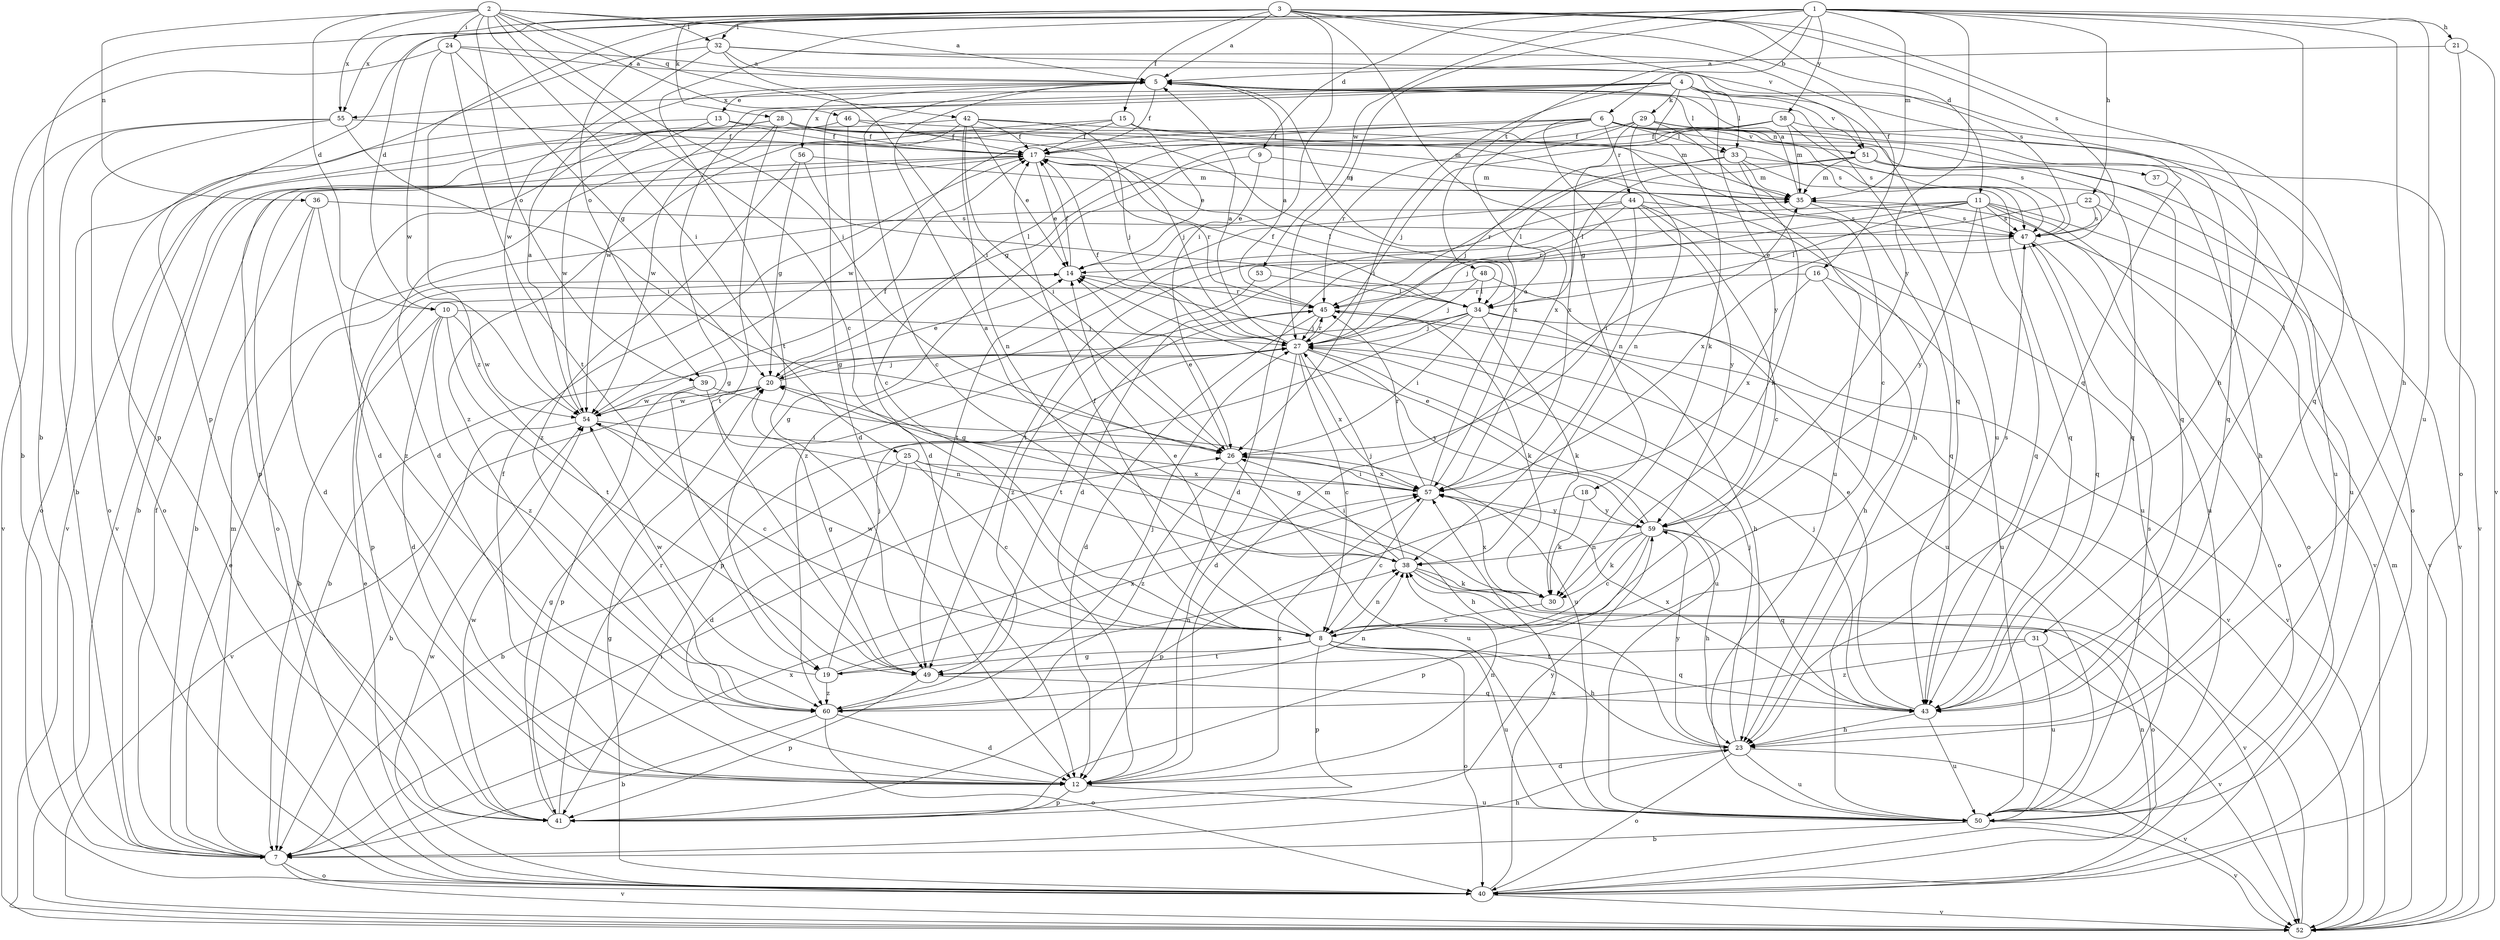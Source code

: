 strict digraph  {
	2 -> 5 [label=a];
	3 -> 5 [label=a];
	21 -> 5 [label=a];
	24 -> 5 [label=a];
	27 -> 5 [label=a];
	32 -> 5 [label=a];
	35 -> 5 [label=a];
	38 -> 5 [label=a];
	45 -> 5 [label=a];
	54 -> 5 [label=a];
	57 -> 5 [label=a];
	1 -> 6 [label=b];
	3 -> 7 [label=b];
	10 -> 7 [label=b];
	17 -> 7 [label=b];
	24 -> 7 [label=b];
	25 -> 7 [label=b];
	34 -> 7 [label=b];
	36 -> 7 [label=b];
	50 -> 7 [label=b];
	54 -> 7 [label=b];
	55 -> 7 [label=b];
	60 -> 7 [label=b];
	2 -> 8 [label=c];
	5 -> 8 [label=c];
	25 -> 8 [label=c];
	27 -> 8 [label=c];
	29 -> 8 [label=c];
	30 -> 8 [label=c];
	44 -> 8 [label=c];
	46 -> 8 [label=c];
	54 -> 8 [label=c];
	57 -> 8 [label=c];
	59 -> 8 [label=c];
	1 -> 9 [label=d];
	2 -> 10 [label=d];
	3 -> 10 [label=d];
	3 -> 11 [label=d];
	4 -> 12 [label=d];
	6 -> 12 [label=d];
	10 -> 12 [label=d];
	11 -> 12 [label=d];
	15 -> 12 [label=d];
	23 -> 12 [label=d];
	25 -> 12 [label=d];
	27 -> 12 [label=d];
	28 -> 12 [label=d];
	36 -> 12 [label=d];
	44 -> 12 [label=d];
	45 -> 12 [label=d];
	60 -> 12 [label=d];
	5 -> 13 [label=e];
	7 -> 14 [label=e];
	8 -> 14 [label=e];
	9 -> 14 [label=e];
	15 -> 14 [label=e];
	17 -> 14 [label=e];
	20 -> 14 [label=e];
	26 -> 14 [label=e];
	40 -> 14 [label=e];
	42 -> 14 [label=e];
	43 -> 14 [label=e];
	47 -> 14 [label=e];
	59 -> 14 [label=e];
	3 -> 15 [label=f];
	3 -> 16 [label=f];
	5 -> 17 [label=f];
	6 -> 17 [label=f];
	7 -> 17 [label=f];
	8 -> 17 [label=f];
	12 -> 17 [label=f];
	13 -> 17 [label=f];
	14 -> 17 [label=f];
	15 -> 17 [label=f];
	27 -> 17 [label=f];
	28 -> 17 [label=f];
	29 -> 17 [label=f];
	34 -> 17 [label=f];
	42 -> 17 [label=f];
	46 -> 17 [label=f];
	54 -> 17 [label=f];
	55 -> 17 [label=f];
	58 -> 17 [label=f];
	3 -> 18 [label=g];
	4 -> 19 [label=g];
	8 -> 19 [label=g];
	9 -> 19 [label=g];
	24 -> 20 [label=g];
	27 -> 20 [label=g];
	30 -> 20 [label=g];
	40 -> 20 [label=g];
	41 -> 20 [label=g];
	49 -> 20 [label=g];
	56 -> 20 [label=g];
	57 -> 20 [label=g];
	58 -> 20 [label=g];
	1 -> 21 [label=h];
	1 -> 22 [label=h];
	1 -> 23 [label=h];
	3 -> 23 [label=h];
	7 -> 23 [label=h];
	8 -> 23 [label=h];
	16 -> 23 [label=h];
	25 -> 23 [label=h];
	28 -> 23 [label=h];
	34 -> 23 [label=h];
	37 -> 23 [label=h];
	43 -> 23 [label=h];
	59 -> 23 [label=h];
	2 -> 24 [label=i];
	2 -> 25 [label=i];
	2 -> 26 [label=i];
	3 -> 26 [label=i];
	4 -> 26 [label=i];
	7 -> 26 [label=i];
	32 -> 26 [label=i];
	34 -> 26 [label=i];
	38 -> 26 [label=i];
	42 -> 26 [label=i];
	44 -> 26 [label=i];
	54 -> 26 [label=i];
	55 -> 26 [label=i];
	57 -> 26 [label=i];
	1 -> 27 [label=j];
	10 -> 27 [label=j];
	11 -> 27 [label=j];
	19 -> 27 [label=j];
	20 -> 27 [label=j];
	23 -> 27 [label=j];
	28 -> 27 [label=j];
	33 -> 27 [label=j];
	34 -> 27 [label=j];
	38 -> 27 [label=j];
	42 -> 27 [label=j];
	43 -> 27 [label=j];
	45 -> 27 [label=j];
	48 -> 27 [label=j];
	58 -> 27 [label=j];
	60 -> 27 [label=j];
	3 -> 28 [label=k];
	4 -> 29 [label=k];
	4 -> 30 [label=k];
	18 -> 30 [label=k];
	33 -> 30 [label=k];
	34 -> 30 [label=k];
	38 -> 30 [label=k];
	45 -> 30 [label=k];
	59 -> 30 [label=k];
	1 -> 31 [label=l];
	2 -> 32 [label=l];
	3 -> 32 [label=l];
	4 -> 33 [label=l];
	5 -> 33 [label=l];
	6 -> 33 [label=l];
	11 -> 34 [label=l];
	17 -> 34 [label=l];
	33 -> 34 [label=l];
	48 -> 34 [label=l];
	51 -> 34 [label=l];
	53 -> 34 [label=l];
	56 -> 34 [label=l];
	1 -> 35 [label=m];
	7 -> 35 [label=m];
	9 -> 35 [label=m];
	12 -> 35 [label=m];
	13 -> 35 [label=m];
	17 -> 35 [label=m];
	33 -> 35 [label=m];
	46 -> 35 [label=m];
	51 -> 35 [label=m];
	52 -> 35 [label=m];
	56 -> 35 [label=m];
	58 -> 35 [label=m];
	2 -> 36 [label=n];
	6 -> 37 [label=n];
	6 -> 38 [label=n];
	8 -> 38 [label=n];
	12 -> 38 [label=n];
	19 -> 38 [label=n];
	29 -> 38 [label=n];
	39 -> 38 [label=n];
	40 -> 38 [label=n];
	42 -> 38 [label=n];
	59 -> 38 [label=n];
	60 -> 38 [label=n];
	1 -> 39 [label=o];
	2 -> 39 [label=o];
	7 -> 40 [label=o];
	8 -> 40 [label=o];
	11 -> 40 [label=o];
	13 -> 40 [label=o];
	17 -> 40 [label=o];
	21 -> 40 [label=o];
	23 -> 40 [label=o];
	28 -> 40 [label=o];
	29 -> 40 [label=o];
	38 -> 40 [label=o];
	47 -> 40 [label=o];
	55 -> 40 [label=o];
	60 -> 40 [label=o];
	1 -> 41 [label=p];
	8 -> 41 [label=p];
	12 -> 41 [label=p];
	15 -> 41 [label=p];
	18 -> 41 [label=p];
	32 -> 41 [label=p];
	34 -> 41 [label=p];
	39 -> 41 [label=p];
	48 -> 41 [label=p];
	49 -> 41 [label=p];
	59 -> 41 [label=p];
	2 -> 42 [label=q];
	4 -> 43 [label=q];
	5 -> 43 [label=q];
	6 -> 43 [label=q];
	8 -> 43 [label=q];
	11 -> 43 [label=q];
	32 -> 43 [label=q];
	33 -> 43 [label=q];
	35 -> 43 [label=q];
	47 -> 43 [label=q];
	49 -> 43 [label=q];
	51 -> 43 [label=q];
	58 -> 43 [label=q];
	59 -> 43 [label=q];
	6 -> 44 [label=r];
	14 -> 45 [label=r];
	16 -> 45 [label=r];
	17 -> 45 [label=r];
	27 -> 45 [label=r];
	29 -> 45 [label=r];
	41 -> 45 [label=r];
	44 -> 45 [label=r];
	51 -> 45 [label=r];
	52 -> 45 [label=r];
	57 -> 45 [label=r];
	2 -> 46 [label=s];
	3 -> 47 [label=s];
	6 -> 47 [label=s];
	8 -> 47 [label=s];
	11 -> 47 [label=s];
	15 -> 47 [label=s];
	22 -> 47 [label=s];
	24 -> 47 [label=s];
	35 -> 47 [label=s];
	36 -> 47 [label=s];
	44 -> 47 [label=s];
	50 -> 47 [label=s];
	58 -> 47 [label=s];
	1 -> 48 [label=t];
	1 -> 49 [label=t];
	8 -> 49 [label=t];
	10 -> 49 [label=t];
	22 -> 49 [label=t];
	24 -> 49 [label=t];
	28 -> 49 [label=t];
	31 -> 49 [label=t];
	44 -> 49 [label=t];
	45 -> 49 [label=t];
	1 -> 50 [label=u];
	8 -> 50 [label=u];
	11 -> 50 [label=u];
	12 -> 50 [label=u];
	16 -> 50 [label=u];
	23 -> 50 [label=u];
	26 -> 50 [label=u];
	27 -> 50 [label=u];
	29 -> 50 [label=u];
	31 -> 50 [label=u];
	32 -> 50 [label=u];
	39 -> 50 [label=u];
	42 -> 50 [label=u];
	43 -> 50 [label=u];
	44 -> 50 [label=u];
	48 -> 50 [label=u];
	51 -> 50 [label=u];
	3 -> 51 [label=v];
	4 -> 51 [label=v];
	6 -> 51 [label=v];
	7 -> 52 [label=v];
	11 -> 52 [label=v];
	20 -> 52 [label=v];
	21 -> 52 [label=v];
	22 -> 52 [label=v];
	23 -> 52 [label=v];
	29 -> 52 [label=v];
	31 -> 52 [label=v];
	33 -> 52 [label=v];
	34 -> 52 [label=v];
	38 -> 52 [label=v];
	40 -> 52 [label=v];
	42 -> 52 [label=v];
	45 -> 52 [label=v];
	46 -> 52 [label=v];
	50 -> 52 [label=v];
	55 -> 52 [label=v];
	1 -> 53 [label=w];
	4 -> 54 [label=w];
	6 -> 54 [label=w];
	8 -> 54 [label=w];
	10 -> 54 [label=w];
	13 -> 54 [label=w];
	19 -> 54 [label=w];
	20 -> 54 [label=w];
	24 -> 54 [label=w];
	28 -> 54 [label=w];
	32 -> 54 [label=w];
	39 -> 54 [label=w];
	40 -> 54 [label=w];
	41 -> 54 [label=w];
	2 -> 55 [label=x];
	3 -> 55 [label=x];
	4 -> 55 [label=x];
	5 -> 56 [label=x];
	6 -> 57 [label=x];
	7 -> 57 [label=x];
	12 -> 57 [label=x];
	16 -> 57 [label=x];
	19 -> 57 [label=x];
	22 -> 57 [label=x];
	25 -> 57 [label=x];
	26 -> 57 [label=x];
	27 -> 57 [label=x];
	28 -> 57 [label=x];
	29 -> 57 [label=x];
	30 -> 57 [label=x];
	40 -> 57 [label=x];
	43 -> 57 [label=x];
	1 -> 58 [label=y];
	1 -> 59 [label=y];
	4 -> 59 [label=y];
	11 -> 59 [label=y];
	18 -> 59 [label=y];
	23 -> 59 [label=y];
	27 -> 59 [label=y];
	41 -> 59 [label=y];
	44 -> 59 [label=y];
	57 -> 59 [label=y];
	1 -> 60 [label=z];
	10 -> 60 [label=z];
	11 -> 60 [label=z];
	19 -> 60 [label=z];
	26 -> 60 [label=z];
	31 -> 60 [label=z];
	36 -> 60 [label=z];
	42 -> 60 [label=z];
	53 -> 60 [label=z];
	56 -> 60 [label=z];
}
